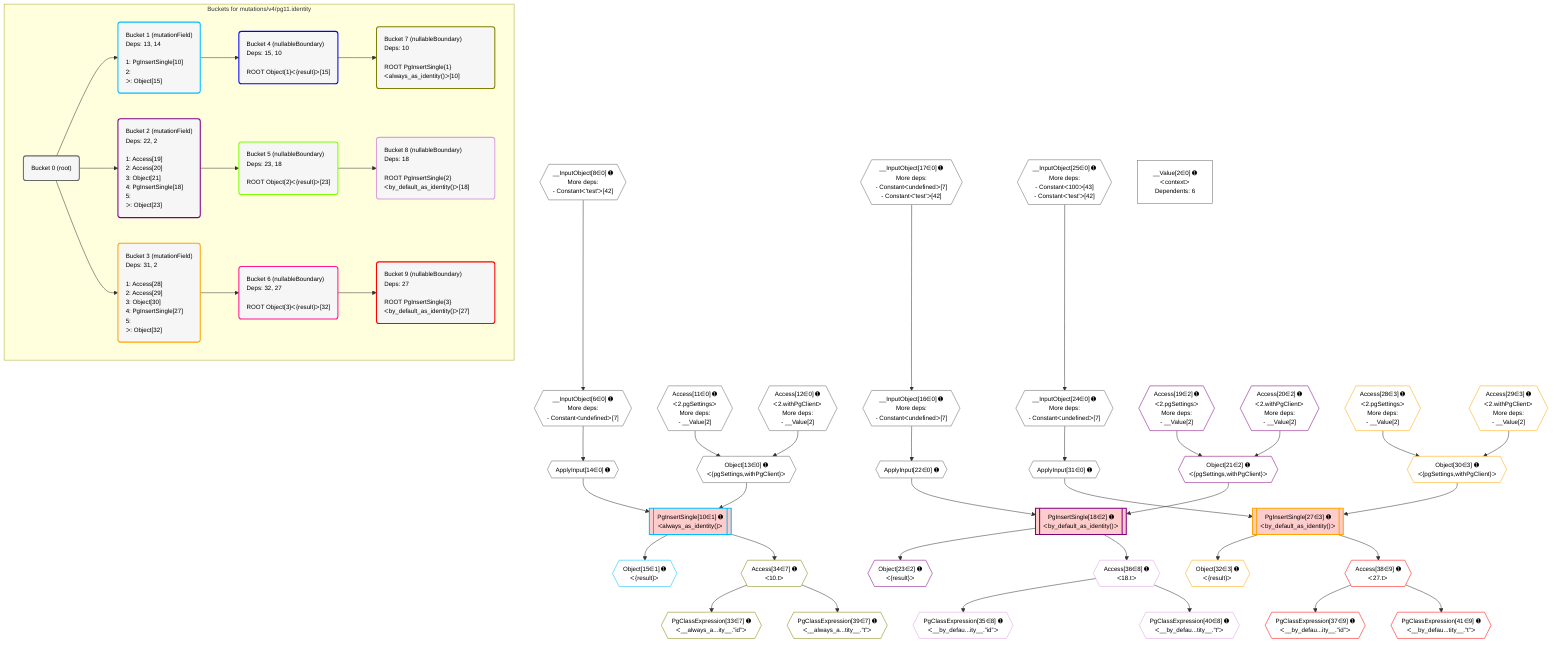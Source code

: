 %%{init: {'themeVariables': { 'fontSize': '12px'}}}%%
graph TD
    classDef path fill:#eee,stroke:#000,color:#000
    classDef plan fill:#fff,stroke-width:1px,color:#000
    classDef itemplan fill:#fff,stroke-width:2px,color:#000
    classDef unbatchedplan fill:#dff,stroke-width:1px,color:#000
    classDef sideeffectplan fill:#fcc,stroke-width:2px,color:#000
    classDef bucket fill:#f6f6f6,color:#000,stroke-width:2px,text-align:left

    subgraph "Buckets for mutations/v4/pg11.identity"
    Bucket0("Bucket 0 (root)"):::bucket
    Bucket1("Bucket 1 (mutationField)<br />Deps: 13, 14<br /><br />1: PgInsertSingle[10]<br />2: <br />ᐳ: Object[15]"):::bucket
    Bucket2("Bucket 2 (mutationField)<br />Deps: 22, 2<br /><br />1: Access[19]<br />2: Access[20]<br />3: Object[21]<br />4: PgInsertSingle[18]<br />5: <br />ᐳ: Object[23]"):::bucket
    Bucket3("Bucket 3 (mutationField)<br />Deps: 31, 2<br /><br />1: Access[28]<br />2: Access[29]<br />3: Object[30]<br />4: PgInsertSingle[27]<br />5: <br />ᐳ: Object[32]"):::bucket
    Bucket4("Bucket 4 (nullableBoundary)<br />Deps: 15, 10<br /><br />ROOT Object{1}ᐸ{result}ᐳ[15]"):::bucket
    Bucket5("Bucket 5 (nullableBoundary)<br />Deps: 23, 18<br /><br />ROOT Object{2}ᐸ{result}ᐳ[23]"):::bucket
    Bucket6("Bucket 6 (nullableBoundary)<br />Deps: 32, 27<br /><br />ROOT Object{3}ᐸ{result}ᐳ[32]"):::bucket
    Bucket7("Bucket 7 (nullableBoundary)<br />Deps: 10<br /><br />ROOT PgInsertSingle{1}ᐸalways_as_identity()ᐳ[10]"):::bucket
    Bucket8("Bucket 8 (nullableBoundary)<br />Deps: 18<br /><br />ROOT PgInsertSingle{2}ᐸby_default_as_identity()ᐳ[18]"):::bucket
    Bucket9("Bucket 9 (nullableBoundary)<br />Deps: 27<br /><br />ROOT PgInsertSingle{3}ᐸby_default_as_identity()ᐳ[27]"):::bucket
    end
    Bucket0 --> Bucket1 & Bucket2 & Bucket3
    Bucket1 --> Bucket4
    Bucket2 --> Bucket5
    Bucket3 --> Bucket6
    Bucket4 --> Bucket7
    Bucket5 --> Bucket8
    Bucket6 --> Bucket9

    %% plan dependencies
    __InputObject6{{"__InputObject[6∈0] ➊<br />More deps:<br />- Constantᐸundefinedᐳ[7]"}}:::plan
    __InputObject8{{"__InputObject[8∈0] ➊<br />More deps:<br />- Constantᐸ'test'ᐳ[42]"}}:::plan
    __InputObject8 --> __InputObject6
    Object13{{"Object[13∈0] ➊<br />ᐸ{pgSettings,withPgClient}ᐳ"}}:::plan
    Access11{{"Access[11∈0] ➊<br />ᐸ2.pgSettingsᐳ<br />More deps:<br />- __Value[2]"}}:::plan
    Access12{{"Access[12∈0] ➊<br />ᐸ2.withPgClientᐳ<br />More deps:<br />- __Value[2]"}}:::plan
    Access11 & Access12 --> Object13
    __InputObject16{{"__InputObject[16∈0] ➊<br />More deps:<br />- Constantᐸundefinedᐳ[7]"}}:::plan
    __InputObject17{{"__InputObject[17∈0] ➊<br />More deps:<br />- Constantᐸundefinedᐳ[7]<br />- Constantᐸ'test'ᐳ[42]"}}:::plan
    __InputObject17 --> __InputObject16
    __InputObject24{{"__InputObject[24∈0] ➊<br />More deps:<br />- Constantᐸundefinedᐳ[7]"}}:::plan
    __InputObject25{{"__InputObject[25∈0] ➊<br />More deps:<br />- Constantᐸ100ᐳ[43]<br />- Constantᐸ'test'ᐳ[42]"}}:::plan
    __InputObject25 --> __InputObject24
    ApplyInput14{{"ApplyInput[14∈0] ➊"}}:::plan
    __InputObject6 --> ApplyInput14
    ApplyInput22{{"ApplyInput[22∈0] ➊"}}:::plan
    __InputObject16 --> ApplyInput22
    ApplyInput31{{"ApplyInput[31∈0] ➊"}}:::plan
    __InputObject24 --> ApplyInput31
    __Value2["__Value[2∈0] ➊<br />ᐸcontextᐳ<br />Dependents: 6"]:::plan
    PgInsertSingle10[["PgInsertSingle[10∈1] ➊<br />ᐸalways_as_identity()ᐳ"]]:::sideeffectplan
    Object13 & ApplyInput14 --> PgInsertSingle10
    Object15{{"Object[15∈1] ➊<br />ᐸ{result}ᐳ"}}:::plan
    PgInsertSingle10 --> Object15
    PgInsertSingle18[["PgInsertSingle[18∈2] ➊<br />ᐸby_default_as_identity()ᐳ"]]:::sideeffectplan
    Object21{{"Object[21∈2] ➊<br />ᐸ{pgSettings,withPgClient}ᐳ"}}:::plan
    Object21 & ApplyInput22 --> PgInsertSingle18
    Access19{{"Access[19∈2] ➊<br />ᐸ2.pgSettingsᐳ<br />More deps:<br />- __Value[2]"}}:::plan
    Access20{{"Access[20∈2] ➊<br />ᐸ2.withPgClientᐳ<br />More deps:<br />- __Value[2]"}}:::plan
    Access19 & Access20 --> Object21
    Object23{{"Object[23∈2] ➊<br />ᐸ{result}ᐳ"}}:::plan
    PgInsertSingle18 --> Object23
    PgInsertSingle27[["PgInsertSingle[27∈3] ➊<br />ᐸby_default_as_identity()ᐳ"]]:::sideeffectplan
    Object30{{"Object[30∈3] ➊<br />ᐸ{pgSettings,withPgClient}ᐳ"}}:::plan
    Object30 & ApplyInput31 --> PgInsertSingle27
    Access28{{"Access[28∈3] ➊<br />ᐸ2.pgSettingsᐳ<br />More deps:<br />- __Value[2]"}}:::plan
    Access29{{"Access[29∈3] ➊<br />ᐸ2.withPgClientᐳ<br />More deps:<br />- __Value[2]"}}:::plan
    Access28 & Access29 --> Object30
    Object32{{"Object[32∈3] ➊<br />ᐸ{result}ᐳ"}}:::plan
    PgInsertSingle27 --> Object32
    PgClassExpression33{{"PgClassExpression[33∈7] ➊<br />ᐸ__always_a...ity__.”id”ᐳ"}}:::plan
    Access34{{"Access[34∈7] ➊<br />ᐸ10.tᐳ"}}:::plan
    Access34 --> PgClassExpression33
    PgInsertSingle10 --> Access34
    PgClassExpression39{{"PgClassExpression[39∈7] ➊<br />ᐸ__always_a...tity__.”t”ᐳ"}}:::plan
    Access34 --> PgClassExpression39
    PgClassExpression35{{"PgClassExpression[35∈8] ➊<br />ᐸ__by_defau...ity__.”id”ᐳ"}}:::plan
    Access36{{"Access[36∈8] ➊<br />ᐸ18.tᐳ"}}:::plan
    Access36 --> PgClassExpression35
    PgInsertSingle18 --> Access36
    PgClassExpression40{{"PgClassExpression[40∈8] ➊<br />ᐸ__by_defau...tity__.”t”ᐳ"}}:::plan
    Access36 --> PgClassExpression40
    PgClassExpression37{{"PgClassExpression[37∈9] ➊<br />ᐸ__by_defau...ity__.”id”ᐳ"}}:::plan
    Access38{{"Access[38∈9] ➊<br />ᐸ27.tᐳ"}}:::plan
    Access38 --> PgClassExpression37
    PgInsertSingle27 --> Access38
    PgClassExpression41{{"PgClassExpression[41∈9] ➊<br />ᐸ__by_defau...tity__.”t”ᐳ"}}:::plan
    Access38 --> PgClassExpression41

    %% define steps
    classDef bucket0 stroke:#696969
    class Bucket0,__Value2,__InputObject6,__InputObject8,Access11,Access12,Object13,ApplyInput14,__InputObject16,__InputObject17,ApplyInput22,__InputObject24,__InputObject25,ApplyInput31 bucket0
    classDef bucket1 stroke:#00bfff
    class Bucket1,PgInsertSingle10,Object15 bucket1
    classDef bucket2 stroke:#7f007f
    class Bucket2,PgInsertSingle18,Access19,Access20,Object21,Object23 bucket2
    classDef bucket3 stroke:#ffa500
    class Bucket3,PgInsertSingle27,Access28,Access29,Object30,Object32 bucket3
    classDef bucket4 stroke:#0000ff
    class Bucket4 bucket4
    classDef bucket5 stroke:#7fff00
    class Bucket5 bucket5
    classDef bucket6 stroke:#ff1493
    class Bucket6 bucket6
    classDef bucket7 stroke:#808000
    class Bucket7,PgClassExpression33,Access34,PgClassExpression39 bucket7
    classDef bucket8 stroke:#dda0dd
    class Bucket8,PgClassExpression35,Access36,PgClassExpression40 bucket8
    classDef bucket9 stroke:#ff0000
    class Bucket9,PgClassExpression37,Access38,PgClassExpression41 bucket9